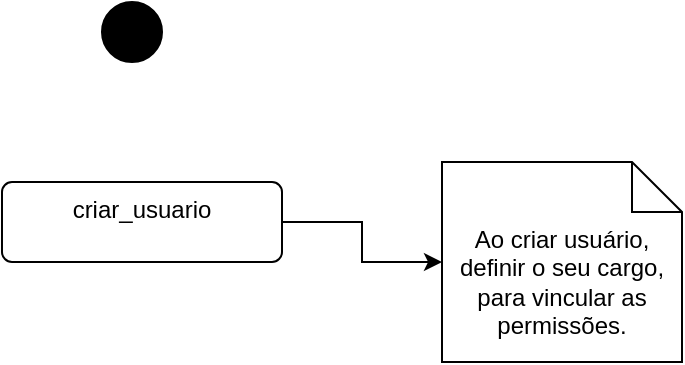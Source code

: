 <mxfile version="22.1.18" type="github">
  <diagram name="Diagrama de atividades" id="KErL-nXOX8XQt4vCuFZa">
    <mxGraphModel dx="1141" dy="628" grid="1" gridSize="10" guides="1" tooltips="1" connect="1" arrows="1" fold="1" page="1" pageScale="1" pageWidth="827" pageHeight="1169" math="0" shadow="0">
      <root>
        <mxCell id="0" />
        <mxCell id="1" parent="0" />
        <mxCell id="reRSuMcRwD-ew49HqXbd-1" value="" style="ellipse;fillColor=strokeColor;html=1;" vertex="1" parent="1">
          <mxGeometry x="170" y="60" width="30" height="30" as="geometry" />
        </mxCell>
        <mxCell id="reRSuMcRwD-ew49HqXbd-6" value="" style="edgeStyle=orthogonalEdgeStyle;rounded=0;orthogonalLoop=1;jettySize=auto;html=1;" edge="1" parent="1" source="reRSuMcRwD-ew49HqXbd-2" target="reRSuMcRwD-ew49HqXbd-5">
          <mxGeometry relative="1" as="geometry" />
        </mxCell>
        <mxCell id="reRSuMcRwD-ew49HqXbd-2" value="criar_usuario" style="html=1;align=center;verticalAlign=top;rounded=1;absoluteArcSize=1;arcSize=10;dashed=0;whiteSpace=wrap;" vertex="1" parent="1">
          <mxGeometry x="120" y="150" width="140" height="40" as="geometry" />
        </mxCell>
        <mxCell id="reRSuMcRwD-ew49HqXbd-5" value="Ao criar usuário, definir o seu cargo, para vincular as permissões." style="shape=note2;boundedLbl=1;whiteSpace=wrap;html=1;size=25;verticalAlign=top;align=center;" vertex="1" parent="1">
          <mxGeometry x="340" y="140" width="120" height="100" as="geometry" />
        </mxCell>
      </root>
    </mxGraphModel>
  </diagram>
</mxfile>
